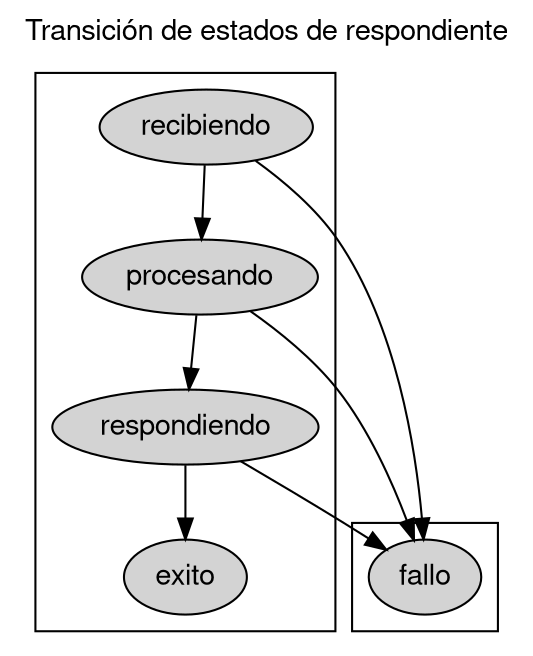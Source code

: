 digraph G {
  # dot -Tsvg file.gv -o file.svg | kitty icat file.svg
	fontname="Helvetica,Arial,sans-serif"
	node [fontname="Helvetica,Arial,sans-serif"]
	edge [fontname="Helvetica,Arial,sans-serif"]

  labelloc="t";
  label="Transición de estados de respondiente";

	subgraph cluster_0 {
		node [style=filled];
		recibiendo -> procesando -> respondiendo -> exito;
    label=""
	}

	subgraph cluster_1 {
		node [style=filled];
		fallo;
    label=""
	}
    
  recibiendo -> fallo; 
  procesando -> fallo;
  respondiendo -> fallo;
  exito;
}
